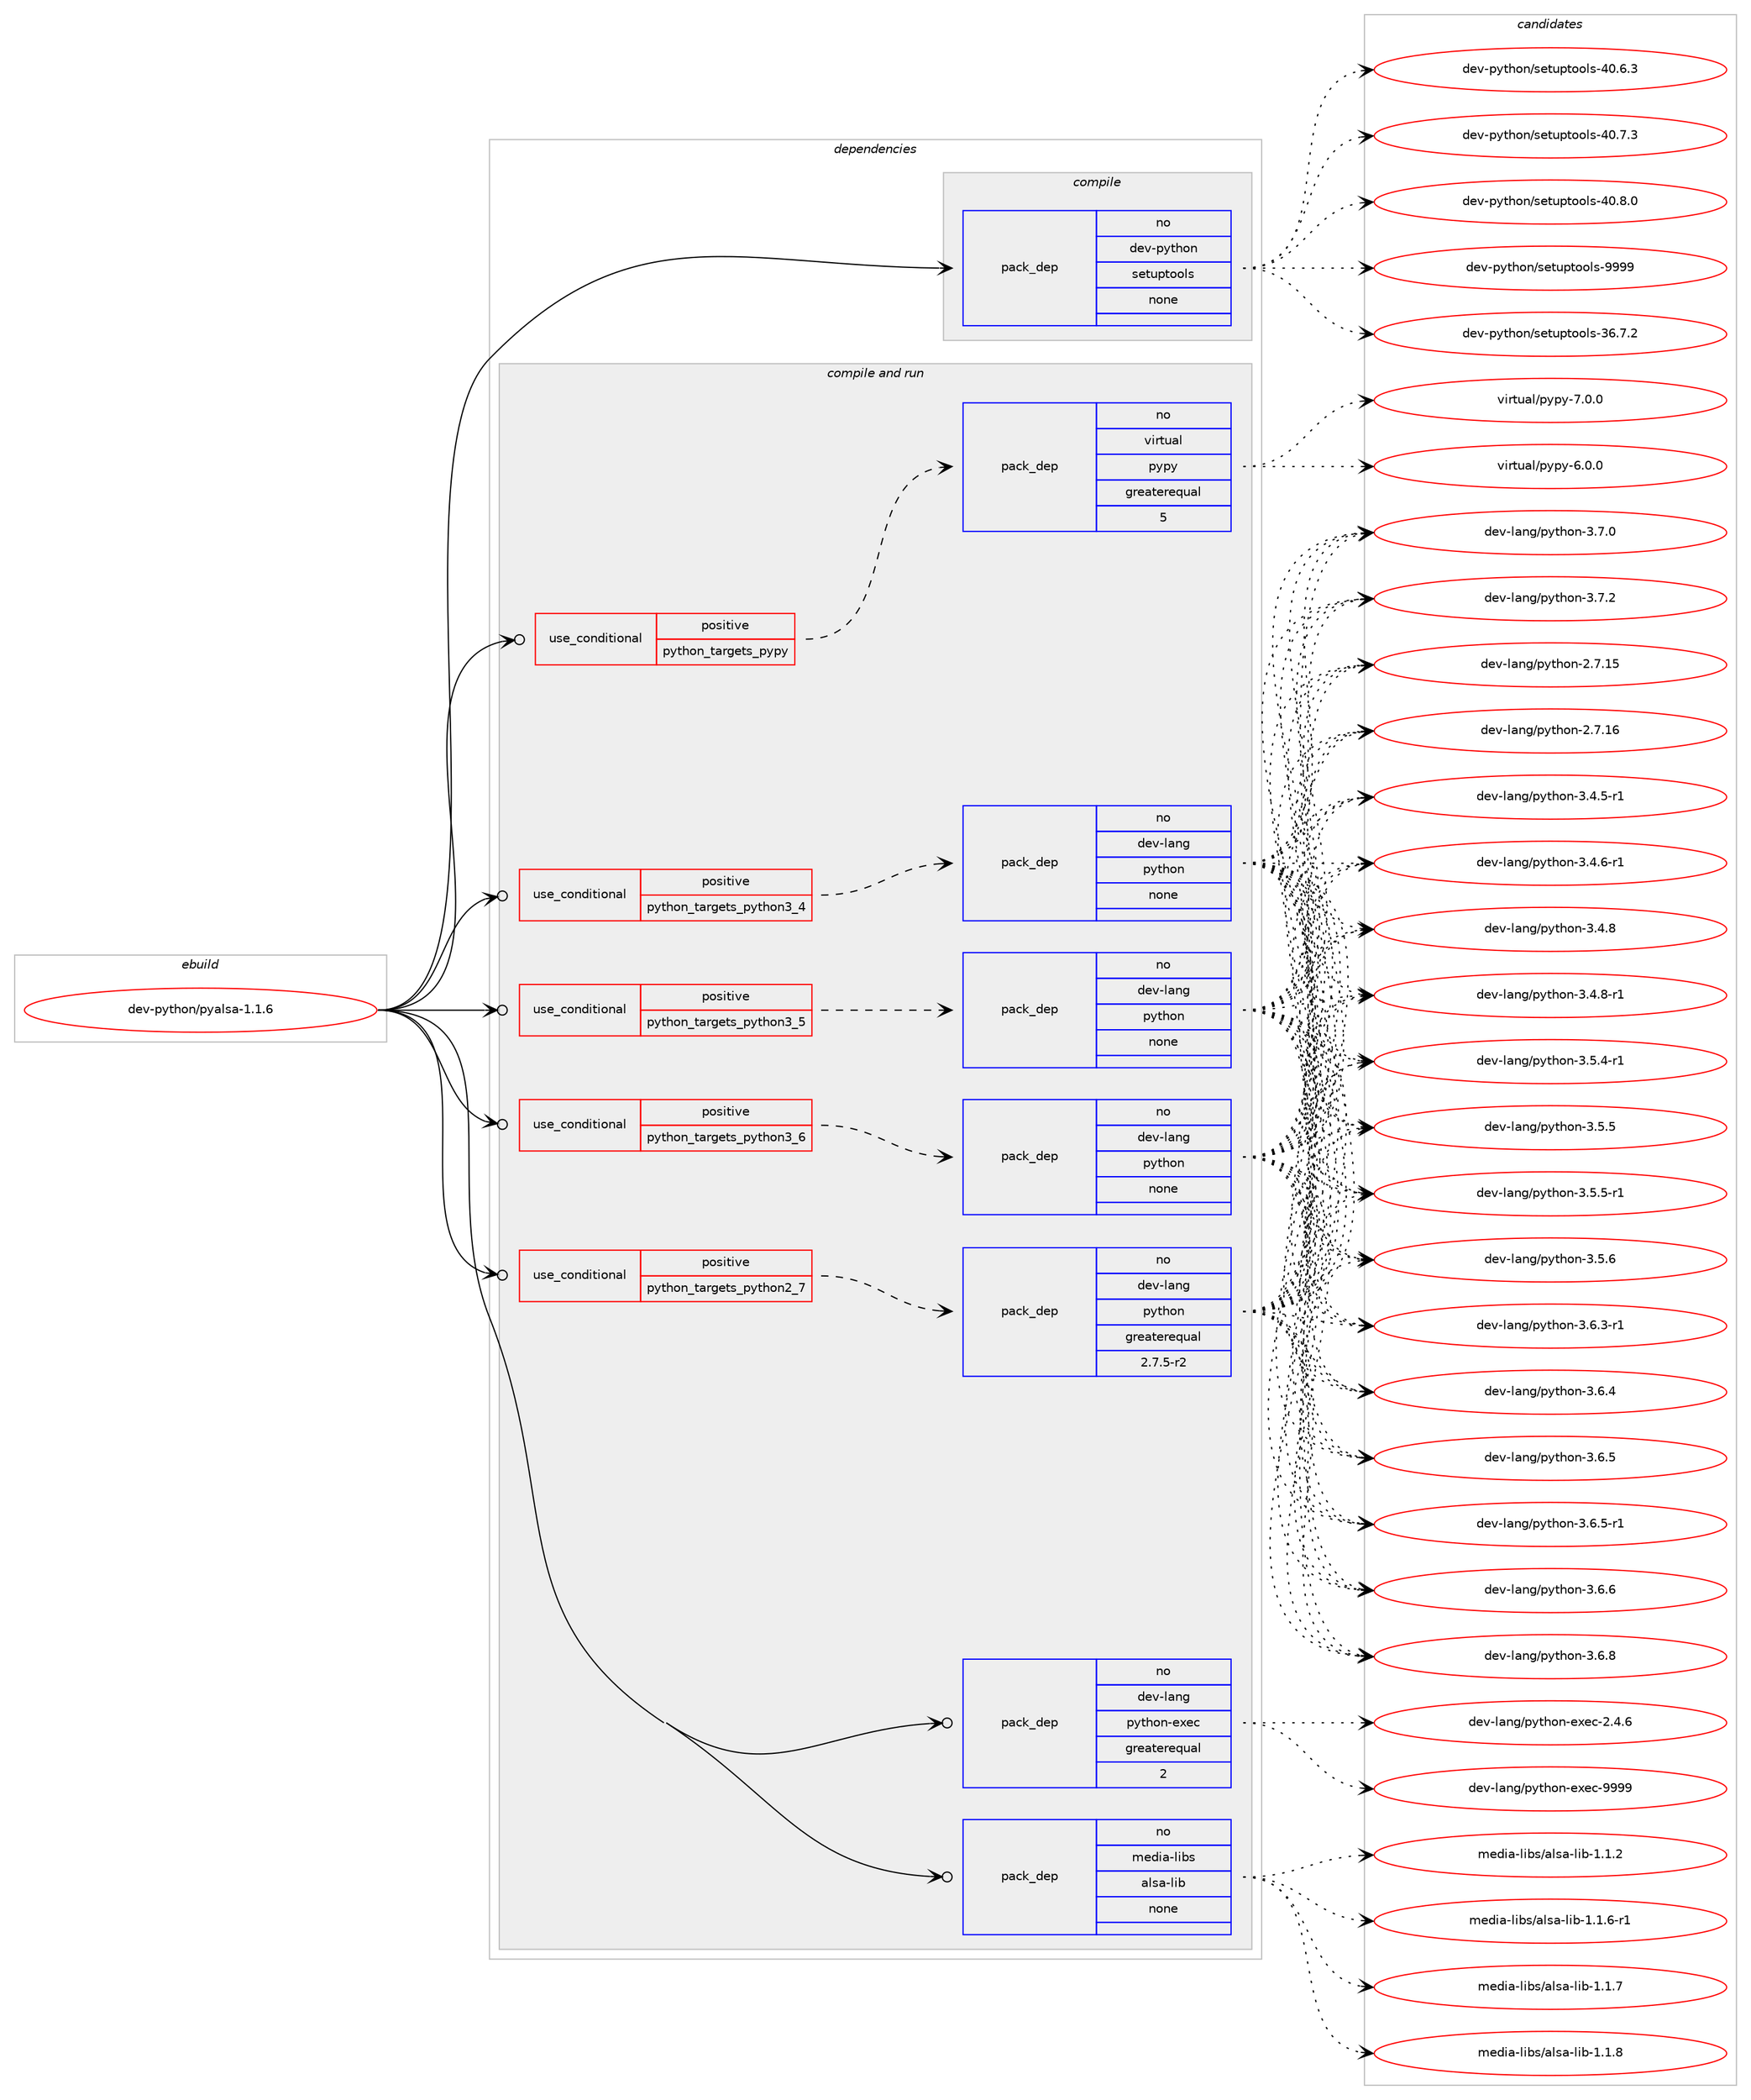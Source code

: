 digraph prolog {

# *************
# Graph options
# *************

newrank=true;
concentrate=true;
compound=true;
graph [rankdir=LR,fontname=Helvetica,fontsize=10,ranksep=1.5];#, ranksep=2.5, nodesep=0.2];
edge  [arrowhead=vee];
node  [fontname=Helvetica,fontsize=10];

# **********
# The ebuild
# **********

subgraph cluster_leftcol {
color=gray;
rank=same;
label=<<i>ebuild</i>>;
id [label="dev-python/pyalsa-1.1.6", color=red, width=4, href="../dev-python/pyalsa-1.1.6.svg"];
}

# ****************
# The dependencies
# ****************

subgraph cluster_midcol {
color=gray;
label=<<i>dependencies</i>>;
subgraph cluster_compile {
fillcolor="#eeeeee";
style=filled;
label=<<i>compile</i>>;
subgraph pack1024004 {
dependency1427484 [label=<<TABLE BORDER="0" CELLBORDER="1" CELLSPACING="0" CELLPADDING="4" WIDTH="220"><TR><TD ROWSPAN="6" CELLPADDING="30">pack_dep</TD></TR><TR><TD WIDTH="110">no</TD></TR><TR><TD>dev-python</TD></TR><TR><TD>setuptools</TD></TR><TR><TD>none</TD></TR><TR><TD></TD></TR></TABLE>>, shape=none, color=blue];
}
id:e -> dependency1427484:w [weight=20,style="solid",arrowhead="vee"];
}
subgraph cluster_compileandrun {
fillcolor="#eeeeee";
style=filled;
label=<<i>compile and run</i>>;
subgraph cond380166 {
dependency1427485 [label=<<TABLE BORDER="0" CELLBORDER="1" CELLSPACING="0" CELLPADDING="4"><TR><TD ROWSPAN="3" CELLPADDING="10">use_conditional</TD></TR><TR><TD>positive</TD></TR><TR><TD>python_targets_pypy</TD></TR></TABLE>>, shape=none, color=red];
subgraph pack1024005 {
dependency1427486 [label=<<TABLE BORDER="0" CELLBORDER="1" CELLSPACING="0" CELLPADDING="4" WIDTH="220"><TR><TD ROWSPAN="6" CELLPADDING="30">pack_dep</TD></TR><TR><TD WIDTH="110">no</TD></TR><TR><TD>virtual</TD></TR><TR><TD>pypy</TD></TR><TR><TD>greaterequal</TD></TR><TR><TD>5</TD></TR></TABLE>>, shape=none, color=blue];
}
dependency1427485:e -> dependency1427486:w [weight=20,style="dashed",arrowhead="vee"];
}
id:e -> dependency1427485:w [weight=20,style="solid",arrowhead="odotvee"];
subgraph cond380167 {
dependency1427487 [label=<<TABLE BORDER="0" CELLBORDER="1" CELLSPACING="0" CELLPADDING="4"><TR><TD ROWSPAN="3" CELLPADDING="10">use_conditional</TD></TR><TR><TD>positive</TD></TR><TR><TD>python_targets_python2_7</TD></TR></TABLE>>, shape=none, color=red];
subgraph pack1024006 {
dependency1427488 [label=<<TABLE BORDER="0" CELLBORDER="1" CELLSPACING="0" CELLPADDING="4" WIDTH="220"><TR><TD ROWSPAN="6" CELLPADDING="30">pack_dep</TD></TR><TR><TD WIDTH="110">no</TD></TR><TR><TD>dev-lang</TD></TR><TR><TD>python</TD></TR><TR><TD>greaterequal</TD></TR><TR><TD>2.7.5-r2</TD></TR></TABLE>>, shape=none, color=blue];
}
dependency1427487:e -> dependency1427488:w [weight=20,style="dashed",arrowhead="vee"];
}
id:e -> dependency1427487:w [weight=20,style="solid",arrowhead="odotvee"];
subgraph cond380168 {
dependency1427489 [label=<<TABLE BORDER="0" CELLBORDER="1" CELLSPACING="0" CELLPADDING="4"><TR><TD ROWSPAN="3" CELLPADDING="10">use_conditional</TD></TR><TR><TD>positive</TD></TR><TR><TD>python_targets_python3_4</TD></TR></TABLE>>, shape=none, color=red];
subgraph pack1024007 {
dependency1427490 [label=<<TABLE BORDER="0" CELLBORDER="1" CELLSPACING="0" CELLPADDING="4" WIDTH="220"><TR><TD ROWSPAN="6" CELLPADDING="30">pack_dep</TD></TR><TR><TD WIDTH="110">no</TD></TR><TR><TD>dev-lang</TD></TR><TR><TD>python</TD></TR><TR><TD>none</TD></TR><TR><TD></TD></TR></TABLE>>, shape=none, color=blue];
}
dependency1427489:e -> dependency1427490:w [weight=20,style="dashed",arrowhead="vee"];
}
id:e -> dependency1427489:w [weight=20,style="solid",arrowhead="odotvee"];
subgraph cond380169 {
dependency1427491 [label=<<TABLE BORDER="0" CELLBORDER="1" CELLSPACING="0" CELLPADDING="4"><TR><TD ROWSPAN="3" CELLPADDING="10">use_conditional</TD></TR><TR><TD>positive</TD></TR><TR><TD>python_targets_python3_5</TD></TR></TABLE>>, shape=none, color=red];
subgraph pack1024008 {
dependency1427492 [label=<<TABLE BORDER="0" CELLBORDER="1" CELLSPACING="0" CELLPADDING="4" WIDTH="220"><TR><TD ROWSPAN="6" CELLPADDING="30">pack_dep</TD></TR><TR><TD WIDTH="110">no</TD></TR><TR><TD>dev-lang</TD></TR><TR><TD>python</TD></TR><TR><TD>none</TD></TR><TR><TD></TD></TR></TABLE>>, shape=none, color=blue];
}
dependency1427491:e -> dependency1427492:w [weight=20,style="dashed",arrowhead="vee"];
}
id:e -> dependency1427491:w [weight=20,style="solid",arrowhead="odotvee"];
subgraph cond380170 {
dependency1427493 [label=<<TABLE BORDER="0" CELLBORDER="1" CELLSPACING="0" CELLPADDING="4"><TR><TD ROWSPAN="3" CELLPADDING="10">use_conditional</TD></TR><TR><TD>positive</TD></TR><TR><TD>python_targets_python3_6</TD></TR></TABLE>>, shape=none, color=red];
subgraph pack1024009 {
dependency1427494 [label=<<TABLE BORDER="0" CELLBORDER="1" CELLSPACING="0" CELLPADDING="4" WIDTH="220"><TR><TD ROWSPAN="6" CELLPADDING="30">pack_dep</TD></TR><TR><TD WIDTH="110">no</TD></TR><TR><TD>dev-lang</TD></TR><TR><TD>python</TD></TR><TR><TD>none</TD></TR><TR><TD></TD></TR></TABLE>>, shape=none, color=blue];
}
dependency1427493:e -> dependency1427494:w [weight=20,style="dashed",arrowhead="vee"];
}
id:e -> dependency1427493:w [weight=20,style="solid",arrowhead="odotvee"];
subgraph pack1024010 {
dependency1427495 [label=<<TABLE BORDER="0" CELLBORDER="1" CELLSPACING="0" CELLPADDING="4" WIDTH="220"><TR><TD ROWSPAN="6" CELLPADDING="30">pack_dep</TD></TR><TR><TD WIDTH="110">no</TD></TR><TR><TD>dev-lang</TD></TR><TR><TD>python-exec</TD></TR><TR><TD>greaterequal</TD></TR><TR><TD>2</TD></TR></TABLE>>, shape=none, color=blue];
}
id:e -> dependency1427495:w [weight=20,style="solid",arrowhead="odotvee"];
subgraph pack1024011 {
dependency1427496 [label=<<TABLE BORDER="0" CELLBORDER="1" CELLSPACING="0" CELLPADDING="4" WIDTH="220"><TR><TD ROWSPAN="6" CELLPADDING="30">pack_dep</TD></TR><TR><TD WIDTH="110">no</TD></TR><TR><TD>media-libs</TD></TR><TR><TD>alsa-lib</TD></TR><TR><TD>none</TD></TR><TR><TD></TD></TR></TABLE>>, shape=none, color=blue];
}
id:e -> dependency1427496:w [weight=20,style="solid",arrowhead="odotvee"];
}
subgraph cluster_run {
fillcolor="#eeeeee";
style=filled;
label=<<i>run</i>>;
}
}

# **************
# The candidates
# **************

subgraph cluster_choices {
rank=same;
color=gray;
label=<<i>candidates</i>>;

subgraph choice1024004 {
color=black;
nodesep=1;
choice100101118451121211161041111104711510111611711211611111110811545515446554650 [label="dev-python/setuptools-36.7.2", color=red, width=4,href="../dev-python/setuptools-36.7.2.svg"];
choice100101118451121211161041111104711510111611711211611111110811545524846544651 [label="dev-python/setuptools-40.6.3", color=red, width=4,href="../dev-python/setuptools-40.6.3.svg"];
choice100101118451121211161041111104711510111611711211611111110811545524846554651 [label="dev-python/setuptools-40.7.3", color=red, width=4,href="../dev-python/setuptools-40.7.3.svg"];
choice100101118451121211161041111104711510111611711211611111110811545524846564648 [label="dev-python/setuptools-40.8.0", color=red, width=4,href="../dev-python/setuptools-40.8.0.svg"];
choice10010111845112121116104111110471151011161171121161111111081154557575757 [label="dev-python/setuptools-9999", color=red, width=4,href="../dev-python/setuptools-9999.svg"];
dependency1427484:e -> choice100101118451121211161041111104711510111611711211611111110811545515446554650:w [style=dotted,weight="100"];
dependency1427484:e -> choice100101118451121211161041111104711510111611711211611111110811545524846544651:w [style=dotted,weight="100"];
dependency1427484:e -> choice100101118451121211161041111104711510111611711211611111110811545524846554651:w [style=dotted,weight="100"];
dependency1427484:e -> choice100101118451121211161041111104711510111611711211611111110811545524846564648:w [style=dotted,weight="100"];
dependency1427484:e -> choice10010111845112121116104111110471151011161171121161111111081154557575757:w [style=dotted,weight="100"];
}
subgraph choice1024005 {
color=black;
nodesep=1;
choice1181051141161179710847112121112121455446484648 [label="virtual/pypy-6.0.0", color=red, width=4,href="../virtual/pypy-6.0.0.svg"];
choice1181051141161179710847112121112121455546484648 [label="virtual/pypy-7.0.0", color=red, width=4,href="../virtual/pypy-7.0.0.svg"];
dependency1427486:e -> choice1181051141161179710847112121112121455446484648:w [style=dotted,weight="100"];
dependency1427486:e -> choice1181051141161179710847112121112121455546484648:w [style=dotted,weight="100"];
}
subgraph choice1024006 {
color=black;
nodesep=1;
choice10010111845108971101034711212111610411111045504655464953 [label="dev-lang/python-2.7.15", color=red, width=4,href="../dev-lang/python-2.7.15.svg"];
choice10010111845108971101034711212111610411111045504655464954 [label="dev-lang/python-2.7.16", color=red, width=4,href="../dev-lang/python-2.7.16.svg"];
choice1001011184510897110103471121211161041111104551465246534511449 [label="dev-lang/python-3.4.5-r1", color=red, width=4,href="../dev-lang/python-3.4.5-r1.svg"];
choice1001011184510897110103471121211161041111104551465246544511449 [label="dev-lang/python-3.4.6-r1", color=red, width=4,href="../dev-lang/python-3.4.6-r1.svg"];
choice100101118451089711010347112121116104111110455146524656 [label="dev-lang/python-3.4.8", color=red, width=4,href="../dev-lang/python-3.4.8.svg"];
choice1001011184510897110103471121211161041111104551465246564511449 [label="dev-lang/python-3.4.8-r1", color=red, width=4,href="../dev-lang/python-3.4.8-r1.svg"];
choice1001011184510897110103471121211161041111104551465346524511449 [label="dev-lang/python-3.5.4-r1", color=red, width=4,href="../dev-lang/python-3.5.4-r1.svg"];
choice100101118451089711010347112121116104111110455146534653 [label="dev-lang/python-3.5.5", color=red, width=4,href="../dev-lang/python-3.5.5.svg"];
choice1001011184510897110103471121211161041111104551465346534511449 [label="dev-lang/python-3.5.5-r1", color=red, width=4,href="../dev-lang/python-3.5.5-r1.svg"];
choice100101118451089711010347112121116104111110455146534654 [label="dev-lang/python-3.5.6", color=red, width=4,href="../dev-lang/python-3.5.6.svg"];
choice1001011184510897110103471121211161041111104551465446514511449 [label="dev-lang/python-3.6.3-r1", color=red, width=4,href="../dev-lang/python-3.6.3-r1.svg"];
choice100101118451089711010347112121116104111110455146544652 [label="dev-lang/python-3.6.4", color=red, width=4,href="../dev-lang/python-3.6.4.svg"];
choice100101118451089711010347112121116104111110455146544653 [label="dev-lang/python-3.6.5", color=red, width=4,href="../dev-lang/python-3.6.5.svg"];
choice1001011184510897110103471121211161041111104551465446534511449 [label="dev-lang/python-3.6.5-r1", color=red, width=4,href="../dev-lang/python-3.6.5-r1.svg"];
choice100101118451089711010347112121116104111110455146544654 [label="dev-lang/python-3.6.6", color=red, width=4,href="../dev-lang/python-3.6.6.svg"];
choice100101118451089711010347112121116104111110455146544656 [label="dev-lang/python-3.6.8", color=red, width=4,href="../dev-lang/python-3.6.8.svg"];
choice100101118451089711010347112121116104111110455146554648 [label="dev-lang/python-3.7.0", color=red, width=4,href="../dev-lang/python-3.7.0.svg"];
choice100101118451089711010347112121116104111110455146554650 [label="dev-lang/python-3.7.2", color=red, width=4,href="../dev-lang/python-3.7.2.svg"];
dependency1427488:e -> choice10010111845108971101034711212111610411111045504655464953:w [style=dotted,weight="100"];
dependency1427488:e -> choice10010111845108971101034711212111610411111045504655464954:w [style=dotted,weight="100"];
dependency1427488:e -> choice1001011184510897110103471121211161041111104551465246534511449:w [style=dotted,weight="100"];
dependency1427488:e -> choice1001011184510897110103471121211161041111104551465246544511449:w [style=dotted,weight="100"];
dependency1427488:e -> choice100101118451089711010347112121116104111110455146524656:w [style=dotted,weight="100"];
dependency1427488:e -> choice1001011184510897110103471121211161041111104551465246564511449:w [style=dotted,weight="100"];
dependency1427488:e -> choice1001011184510897110103471121211161041111104551465346524511449:w [style=dotted,weight="100"];
dependency1427488:e -> choice100101118451089711010347112121116104111110455146534653:w [style=dotted,weight="100"];
dependency1427488:e -> choice1001011184510897110103471121211161041111104551465346534511449:w [style=dotted,weight="100"];
dependency1427488:e -> choice100101118451089711010347112121116104111110455146534654:w [style=dotted,weight="100"];
dependency1427488:e -> choice1001011184510897110103471121211161041111104551465446514511449:w [style=dotted,weight="100"];
dependency1427488:e -> choice100101118451089711010347112121116104111110455146544652:w [style=dotted,weight="100"];
dependency1427488:e -> choice100101118451089711010347112121116104111110455146544653:w [style=dotted,weight="100"];
dependency1427488:e -> choice1001011184510897110103471121211161041111104551465446534511449:w [style=dotted,weight="100"];
dependency1427488:e -> choice100101118451089711010347112121116104111110455146544654:w [style=dotted,weight="100"];
dependency1427488:e -> choice100101118451089711010347112121116104111110455146544656:w [style=dotted,weight="100"];
dependency1427488:e -> choice100101118451089711010347112121116104111110455146554648:w [style=dotted,weight="100"];
dependency1427488:e -> choice100101118451089711010347112121116104111110455146554650:w [style=dotted,weight="100"];
}
subgraph choice1024007 {
color=black;
nodesep=1;
choice10010111845108971101034711212111610411111045504655464953 [label="dev-lang/python-2.7.15", color=red, width=4,href="../dev-lang/python-2.7.15.svg"];
choice10010111845108971101034711212111610411111045504655464954 [label="dev-lang/python-2.7.16", color=red, width=4,href="../dev-lang/python-2.7.16.svg"];
choice1001011184510897110103471121211161041111104551465246534511449 [label="dev-lang/python-3.4.5-r1", color=red, width=4,href="../dev-lang/python-3.4.5-r1.svg"];
choice1001011184510897110103471121211161041111104551465246544511449 [label="dev-lang/python-3.4.6-r1", color=red, width=4,href="../dev-lang/python-3.4.6-r1.svg"];
choice100101118451089711010347112121116104111110455146524656 [label="dev-lang/python-3.4.8", color=red, width=4,href="../dev-lang/python-3.4.8.svg"];
choice1001011184510897110103471121211161041111104551465246564511449 [label="dev-lang/python-3.4.8-r1", color=red, width=4,href="../dev-lang/python-3.4.8-r1.svg"];
choice1001011184510897110103471121211161041111104551465346524511449 [label="dev-lang/python-3.5.4-r1", color=red, width=4,href="../dev-lang/python-3.5.4-r1.svg"];
choice100101118451089711010347112121116104111110455146534653 [label="dev-lang/python-3.5.5", color=red, width=4,href="../dev-lang/python-3.5.5.svg"];
choice1001011184510897110103471121211161041111104551465346534511449 [label="dev-lang/python-3.5.5-r1", color=red, width=4,href="../dev-lang/python-3.5.5-r1.svg"];
choice100101118451089711010347112121116104111110455146534654 [label="dev-lang/python-3.5.6", color=red, width=4,href="../dev-lang/python-3.5.6.svg"];
choice1001011184510897110103471121211161041111104551465446514511449 [label="dev-lang/python-3.6.3-r1", color=red, width=4,href="../dev-lang/python-3.6.3-r1.svg"];
choice100101118451089711010347112121116104111110455146544652 [label="dev-lang/python-3.6.4", color=red, width=4,href="../dev-lang/python-3.6.4.svg"];
choice100101118451089711010347112121116104111110455146544653 [label="dev-lang/python-3.6.5", color=red, width=4,href="../dev-lang/python-3.6.5.svg"];
choice1001011184510897110103471121211161041111104551465446534511449 [label="dev-lang/python-3.6.5-r1", color=red, width=4,href="../dev-lang/python-3.6.5-r1.svg"];
choice100101118451089711010347112121116104111110455146544654 [label="dev-lang/python-3.6.6", color=red, width=4,href="../dev-lang/python-3.6.6.svg"];
choice100101118451089711010347112121116104111110455146544656 [label="dev-lang/python-3.6.8", color=red, width=4,href="../dev-lang/python-3.6.8.svg"];
choice100101118451089711010347112121116104111110455146554648 [label="dev-lang/python-3.7.0", color=red, width=4,href="../dev-lang/python-3.7.0.svg"];
choice100101118451089711010347112121116104111110455146554650 [label="dev-lang/python-3.7.2", color=red, width=4,href="../dev-lang/python-3.7.2.svg"];
dependency1427490:e -> choice10010111845108971101034711212111610411111045504655464953:w [style=dotted,weight="100"];
dependency1427490:e -> choice10010111845108971101034711212111610411111045504655464954:w [style=dotted,weight="100"];
dependency1427490:e -> choice1001011184510897110103471121211161041111104551465246534511449:w [style=dotted,weight="100"];
dependency1427490:e -> choice1001011184510897110103471121211161041111104551465246544511449:w [style=dotted,weight="100"];
dependency1427490:e -> choice100101118451089711010347112121116104111110455146524656:w [style=dotted,weight="100"];
dependency1427490:e -> choice1001011184510897110103471121211161041111104551465246564511449:w [style=dotted,weight="100"];
dependency1427490:e -> choice1001011184510897110103471121211161041111104551465346524511449:w [style=dotted,weight="100"];
dependency1427490:e -> choice100101118451089711010347112121116104111110455146534653:w [style=dotted,weight="100"];
dependency1427490:e -> choice1001011184510897110103471121211161041111104551465346534511449:w [style=dotted,weight="100"];
dependency1427490:e -> choice100101118451089711010347112121116104111110455146534654:w [style=dotted,weight="100"];
dependency1427490:e -> choice1001011184510897110103471121211161041111104551465446514511449:w [style=dotted,weight="100"];
dependency1427490:e -> choice100101118451089711010347112121116104111110455146544652:w [style=dotted,weight="100"];
dependency1427490:e -> choice100101118451089711010347112121116104111110455146544653:w [style=dotted,weight="100"];
dependency1427490:e -> choice1001011184510897110103471121211161041111104551465446534511449:w [style=dotted,weight="100"];
dependency1427490:e -> choice100101118451089711010347112121116104111110455146544654:w [style=dotted,weight="100"];
dependency1427490:e -> choice100101118451089711010347112121116104111110455146544656:w [style=dotted,weight="100"];
dependency1427490:e -> choice100101118451089711010347112121116104111110455146554648:w [style=dotted,weight="100"];
dependency1427490:e -> choice100101118451089711010347112121116104111110455146554650:w [style=dotted,weight="100"];
}
subgraph choice1024008 {
color=black;
nodesep=1;
choice10010111845108971101034711212111610411111045504655464953 [label="dev-lang/python-2.7.15", color=red, width=4,href="../dev-lang/python-2.7.15.svg"];
choice10010111845108971101034711212111610411111045504655464954 [label="dev-lang/python-2.7.16", color=red, width=4,href="../dev-lang/python-2.7.16.svg"];
choice1001011184510897110103471121211161041111104551465246534511449 [label="dev-lang/python-3.4.5-r1", color=red, width=4,href="../dev-lang/python-3.4.5-r1.svg"];
choice1001011184510897110103471121211161041111104551465246544511449 [label="dev-lang/python-3.4.6-r1", color=red, width=4,href="../dev-lang/python-3.4.6-r1.svg"];
choice100101118451089711010347112121116104111110455146524656 [label="dev-lang/python-3.4.8", color=red, width=4,href="../dev-lang/python-3.4.8.svg"];
choice1001011184510897110103471121211161041111104551465246564511449 [label="dev-lang/python-3.4.8-r1", color=red, width=4,href="../dev-lang/python-3.4.8-r1.svg"];
choice1001011184510897110103471121211161041111104551465346524511449 [label="dev-lang/python-3.5.4-r1", color=red, width=4,href="../dev-lang/python-3.5.4-r1.svg"];
choice100101118451089711010347112121116104111110455146534653 [label="dev-lang/python-3.5.5", color=red, width=4,href="../dev-lang/python-3.5.5.svg"];
choice1001011184510897110103471121211161041111104551465346534511449 [label="dev-lang/python-3.5.5-r1", color=red, width=4,href="../dev-lang/python-3.5.5-r1.svg"];
choice100101118451089711010347112121116104111110455146534654 [label="dev-lang/python-3.5.6", color=red, width=4,href="../dev-lang/python-3.5.6.svg"];
choice1001011184510897110103471121211161041111104551465446514511449 [label="dev-lang/python-3.6.3-r1", color=red, width=4,href="../dev-lang/python-3.6.3-r1.svg"];
choice100101118451089711010347112121116104111110455146544652 [label="dev-lang/python-3.6.4", color=red, width=4,href="../dev-lang/python-3.6.4.svg"];
choice100101118451089711010347112121116104111110455146544653 [label="dev-lang/python-3.6.5", color=red, width=4,href="../dev-lang/python-3.6.5.svg"];
choice1001011184510897110103471121211161041111104551465446534511449 [label="dev-lang/python-3.6.5-r1", color=red, width=4,href="../dev-lang/python-3.6.5-r1.svg"];
choice100101118451089711010347112121116104111110455146544654 [label="dev-lang/python-3.6.6", color=red, width=4,href="../dev-lang/python-3.6.6.svg"];
choice100101118451089711010347112121116104111110455146544656 [label="dev-lang/python-3.6.8", color=red, width=4,href="../dev-lang/python-3.6.8.svg"];
choice100101118451089711010347112121116104111110455146554648 [label="dev-lang/python-3.7.0", color=red, width=4,href="../dev-lang/python-3.7.0.svg"];
choice100101118451089711010347112121116104111110455146554650 [label="dev-lang/python-3.7.2", color=red, width=4,href="../dev-lang/python-3.7.2.svg"];
dependency1427492:e -> choice10010111845108971101034711212111610411111045504655464953:w [style=dotted,weight="100"];
dependency1427492:e -> choice10010111845108971101034711212111610411111045504655464954:w [style=dotted,weight="100"];
dependency1427492:e -> choice1001011184510897110103471121211161041111104551465246534511449:w [style=dotted,weight="100"];
dependency1427492:e -> choice1001011184510897110103471121211161041111104551465246544511449:w [style=dotted,weight="100"];
dependency1427492:e -> choice100101118451089711010347112121116104111110455146524656:w [style=dotted,weight="100"];
dependency1427492:e -> choice1001011184510897110103471121211161041111104551465246564511449:w [style=dotted,weight="100"];
dependency1427492:e -> choice1001011184510897110103471121211161041111104551465346524511449:w [style=dotted,weight="100"];
dependency1427492:e -> choice100101118451089711010347112121116104111110455146534653:w [style=dotted,weight="100"];
dependency1427492:e -> choice1001011184510897110103471121211161041111104551465346534511449:w [style=dotted,weight="100"];
dependency1427492:e -> choice100101118451089711010347112121116104111110455146534654:w [style=dotted,weight="100"];
dependency1427492:e -> choice1001011184510897110103471121211161041111104551465446514511449:w [style=dotted,weight="100"];
dependency1427492:e -> choice100101118451089711010347112121116104111110455146544652:w [style=dotted,weight="100"];
dependency1427492:e -> choice100101118451089711010347112121116104111110455146544653:w [style=dotted,weight="100"];
dependency1427492:e -> choice1001011184510897110103471121211161041111104551465446534511449:w [style=dotted,weight="100"];
dependency1427492:e -> choice100101118451089711010347112121116104111110455146544654:w [style=dotted,weight="100"];
dependency1427492:e -> choice100101118451089711010347112121116104111110455146544656:w [style=dotted,weight="100"];
dependency1427492:e -> choice100101118451089711010347112121116104111110455146554648:w [style=dotted,weight="100"];
dependency1427492:e -> choice100101118451089711010347112121116104111110455146554650:w [style=dotted,weight="100"];
}
subgraph choice1024009 {
color=black;
nodesep=1;
choice10010111845108971101034711212111610411111045504655464953 [label="dev-lang/python-2.7.15", color=red, width=4,href="../dev-lang/python-2.7.15.svg"];
choice10010111845108971101034711212111610411111045504655464954 [label="dev-lang/python-2.7.16", color=red, width=4,href="../dev-lang/python-2.7.16.svg"];
choice1001011184510897110103471121211161041111104551465246534511449 [label="dev-lang/python-3.4.5-r1", color=red, width=4,href="../dev-lang/python-3.4.5-r1.svg"];
choice1001011184510897110103471121211161041111104551465246544511449 [label="dev-lang/python-3.4.6-r1", color=red, width=4,href="../dev-lang/python-3.4.6-r1.svg"];
choice100101118451089711010347112121116104111110455146524656 [label="dev-lang/python-3.4.8", color=red, width=4,href="../dev-lang/python-3.4.8.svg"];
choice1001011184510897110103471121211161041111104551465246564511449 [label="dev-lang/python-3.4.8-r1", color=red, width=4,href="../dev-lang/python-3.4.8-r1.svg"];
choice1001011184510897110103471121211161041111104551465346524511449 [label="dev-lang/python-3.5.4-r1", color=red, width=4,href="../dev-lang/python-3.5.4-r1.svg"];
choice100101118451089711010347112121116104111110455146534653 [label="dev-lang/python-3.5.5", color=red, width=4,href="../dev-lang/python-3.5.5.svg"];
choice1001011184510897110103471121211161041111104551465346534511449 [label="dev-lang/python-3.5.5-r1", color=red, width=4,href="../dev-lang/python-3.5.5-r1.svg"];
choice100101118451089711010347112121116104111110455146534654 [label="dev-lang/python-3.5.6", color=red, width=4,href="../dev-lang/python-3.5.6.svg"];
choice1001011184510897110103471121211161041111104551465446514511449 [label="dev-lang/python-3.6.3-r1", color=red, width=4,href="../dev-lang/python-3.6.3-r1.svg"];
choice100101118451089711010347112121116104111110455146544652 [label="dev-lang/python-3.6.4", color=red, width=4,href="../dev-lang/python-3.6.4.svg"];
choice100101118451089711010347112121116104111110455146544653 [label="dev-lang/python-3.6.5", color=red, width=4,href="../dev-lang/python-3.6.5.svg"];
choice1001011184510897110103471121211161041111104551465446534511449 [label="dev-lang/python-3.6.5-r1", color=red, width=4,href="../dev-lang/python-3.6.5-r1.svg"];
choice100101118451089711010347112121116104111110455146544654 [label="dev-lang/python-3.6.6", color=red, width=4,href="../dev-lang/python-3.6.6.svg"];
choice100101118451089711010347112121116104111110455146544656 [label="dev-lang/python-3.6.8", color=red, width=4,href="../dev-lang/python-3.6.8.svg"];
choice100101118451089711010347112121116104111110455146554648 [label="dev-lang/python-3.7.0", color=red, width=4,href="../dev-lang/python-3.7.0.svg"];
choice100101118451089711010347112121116104111110455146554650 [label="dev-lang/python-3.7.2", color=red, width=4,href="../dev-lang/python-3.7.2.svg"];
dependency1427494:e -> choice10010111845108971101034711212111610411111045504655464953:w [style=dotted,weight="100"];
dependency1427494:e -> choice10010111845108971101034711212111610411111045504655464954:w [style=dotted,weight="100"];
dependency1427494:e -> choice1001011184510897110103471121211161041111104551465246534511449:w [style=dotted,weight="100"];
dependency1427494:e -> choice1001011184510897110103471121211161041111104551465246544511449:w [style=dotted,weight="100"];
dependency1427494:e -> choice100101118451089711010347112121116104111110455146524656:w [style=dotted,weight="100"];
dependency1427494:e -> choice1001011184510897110103471121211161041111104551465246564511449:w [style=dotted,weight="100"];
dependency1427494:e -> choice1001011184510897110103471121211161041111104551465346524511449:w [style=dotted,weight="100"];
dependency1427494:e -> choice100101118451089711010347112121116104111110455146534653:w [style=dotted,weight="100"];
dependency1427494:e -> choice1001011184510897110103471121211161041111104551465346534511449:w [style=dotted,weight="100"];
dependency1427494:e -> choice100101118451089711010347112121116104111110455146534654:w [style=dotted,weight="100"];
dependency1427494:e -> choice1001011184510897110103471121211161041111104551465446514511449:w [style=dotted,weight="100"];
dependency1427494:e -> choice100101118451089711010347112121116104111110455146544652:w [style=dotted,weight="100"];
dependency1427494:e -> choice100101118451089711010347112121116104111110455146544653:w [style=dotted,weight="100"];
dependency1427494:e -> choice1001011184510897110103471121211161041111104551465446534511449:w [style=dotted,weight="100"];
dependency1427494:e -> choice100101118451089711010347112121116104111110455146544654:w [style=dotted,weight="100"];
dependency1427494:e -> choice100101118451089711010347112121116104111110455146544656:w [style=dotted,weight="100"];
dependency1427494:e -> choice100101118451089711010347112121116104111110455146554648:w [style=dotted,weight="100"];
dependency1427494:e -> choice100101118451089711010347112121116104111110455146554650:w [style=dotted,weight="100"];
}
subgraph choice1024010 {
color=black;
nodesep=1;
choice1001011184510897110103471121211161041111104510112010199455046524654 [label="dev-lang/python-exec-2.4.6", color=red, width=4,href="../dev-lang/python-exec-2.4.6.svg"];
choice10010111845108971101034711212111610411111045101120101994557575757 [label="dev-lang/python-exec-9999", color=red, width=4,href="../dev-lang/python-exec-9999.svg"];
dependency1427495:e -> choice1001011184510897110103471121211161041111104510112010199455046524654:w [style=dotted,weight="100"];
dependency1427495:e -> choice10010111845108971101034711212111610411111045101120101994557575757:w [style=dotted,weight="100"];
}
subgraph choice1024011 {
color=black;
nodesep=1;
choice1091011001059745108105981154797108115974510810598454946494650 [label="media-libs/alsa-lib-1.1.2", color=red, width=4,href="../media-libs/alsa-lib-1.1.2.svg"];
choice10910110010597451081059811547971081159745108105984549464946544511449 [label="media-libs/alsa-lib-1.1.6-r1", color=red, width=4,href="../media-libs/alsa-lib-1.1.6-r1.svg"];
choice1091011001059745108105981154797108115974510810598454946494655 [label="media-libs/alsa-lib-1.1.7", color=red, width=4,href="../media-libs/alsa-lib-1.1.7.svg"];
choice1091011001059745108105981154797108115974510810598454946494656 [label="media-libs/alsa-lib-1.1.8", color=red, width=4,href="../media-libs/alsa-lib-1.1.8.svg"];
dependency1427496:e -> choice1091011001059745108105981154797108115974510810598454946494650:w [style=dotted,weight="100"];
dependency1427496:e -> choice10910110010597451081059811547971081159745108105984549464946544511449:w [style=dotted,weight="100"];
dependency1427496:e -> choice1091011001059745108105981154797108115974510810598454946494655:w [style=dotted,weight="100"];
dependency1427496:e -> choice1091011001059745108105981154797108115974510810598454946494656:w [style=dotted,weight="100"];
}
}

}
